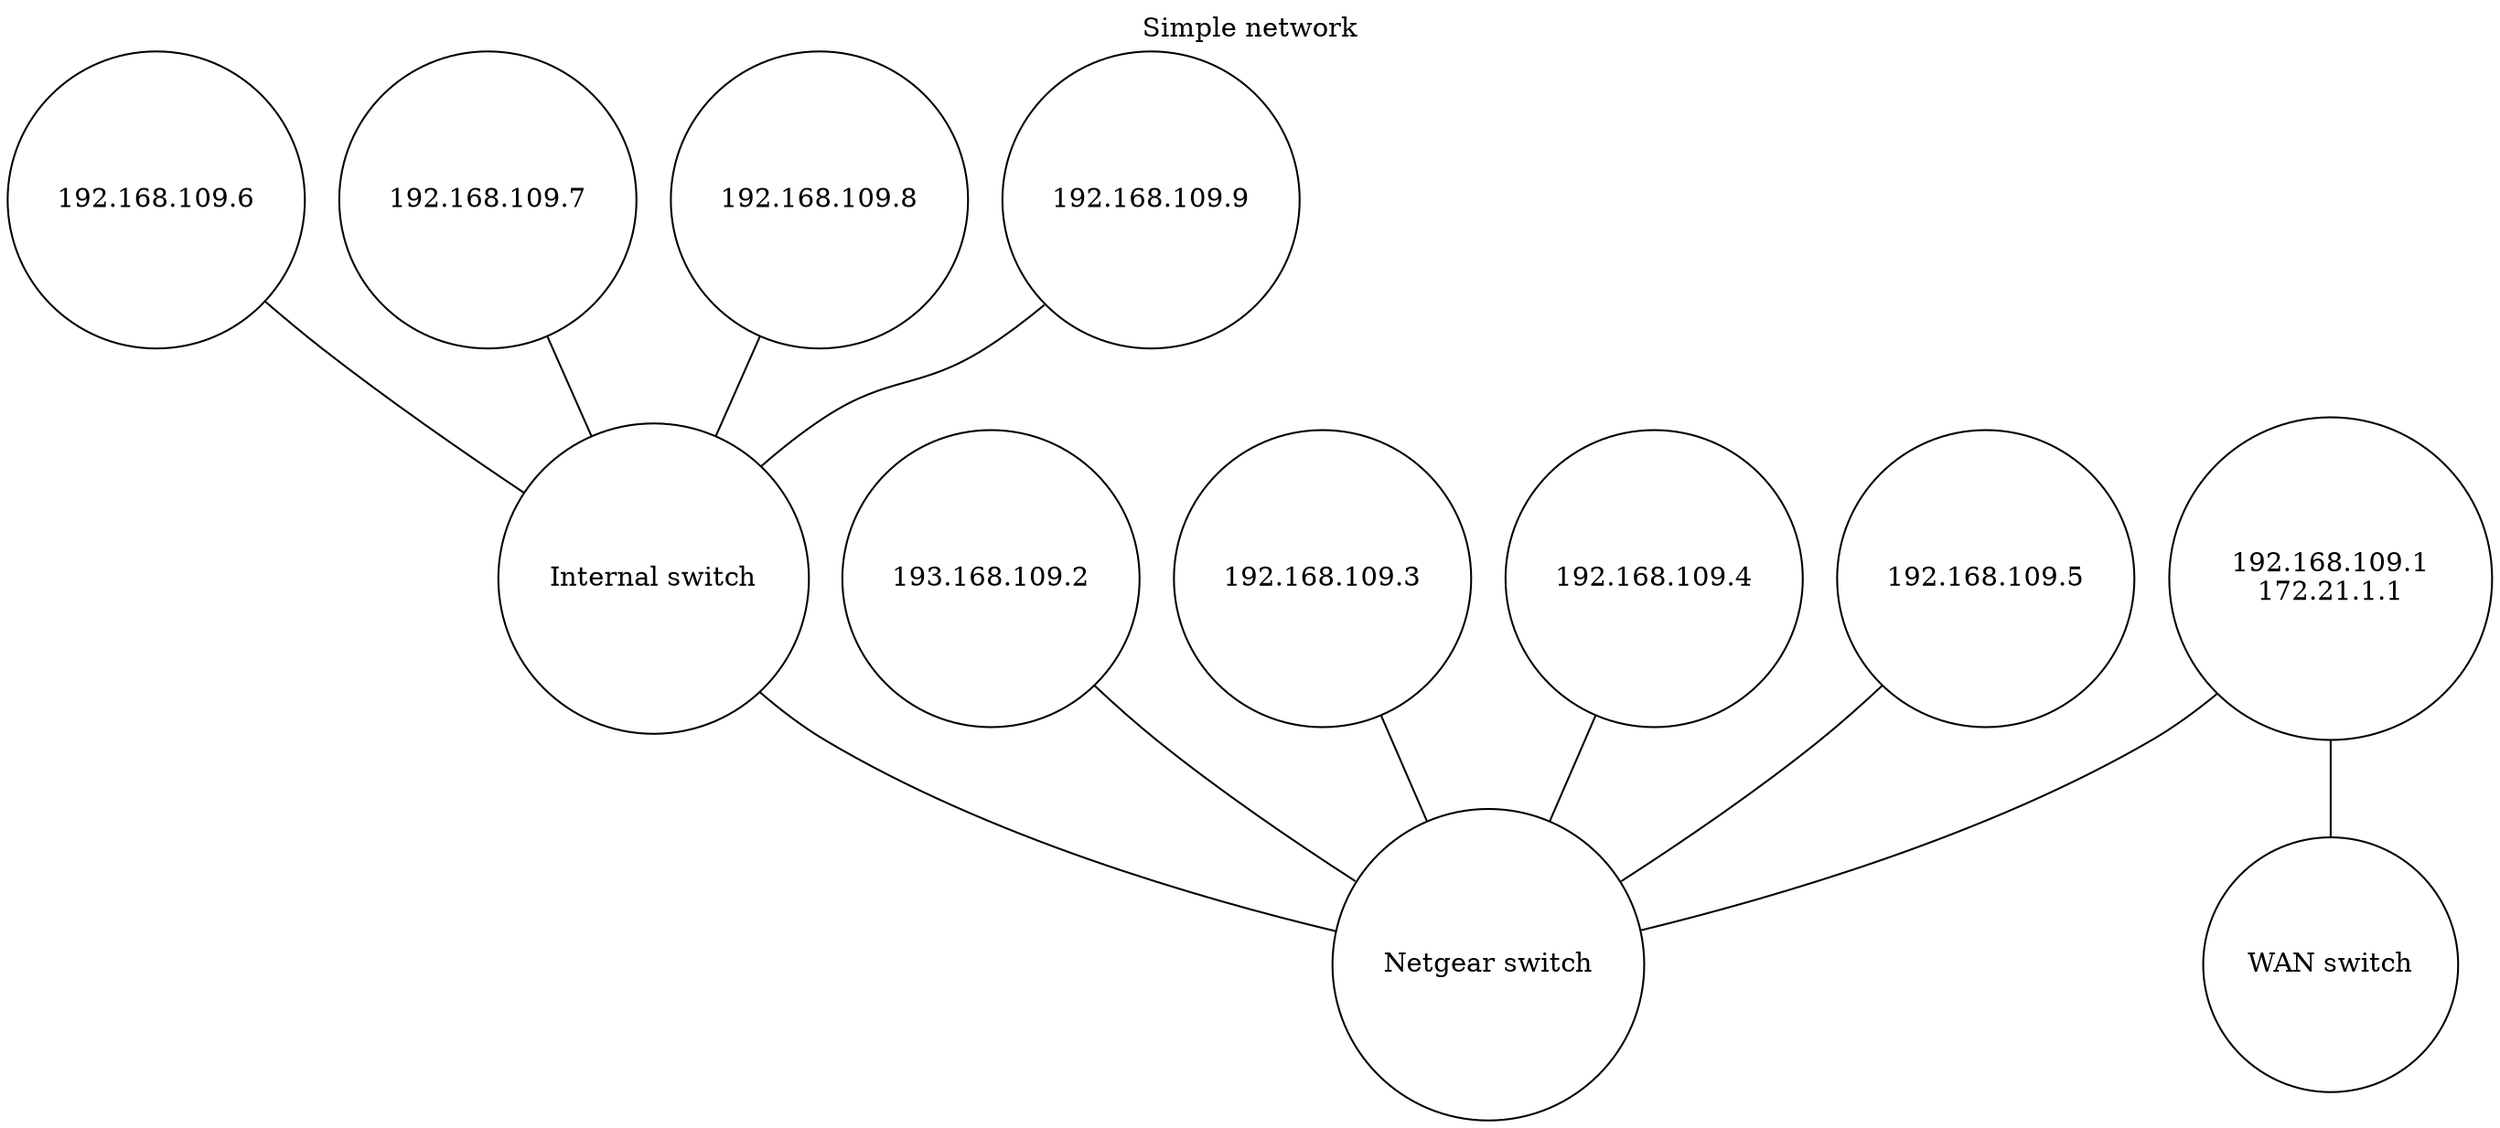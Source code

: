 graph
{
	labelloc="t";
	label="Simple network";

	// Highlighting
	node [style=filled fillcolor=white]
	node [shape=circle]
	s1 [label="Netgear switch"]
	s2 [label="Internal switch"]

	// 
	a [label="192.168.109.1\n172.21.1.1"]
	b [label="193.168.109.2"]
	c [label="192.168.109.3"]
	d [label="192.168.109.4"]
	e [label="192.168.109.5"]

	// 
	w [label="192.168.109.6"]
	x [label="192.168.109.7"]
	y [label="192.168.109.8"]
	z [label="192.168.109.9"]

	w1 [label="WAN switch"]

	// Interconnections

	a -- w1

	a -- s1
	b -- s1
	c -- s1
	d -- s1
	e -- s1

	s2 -- s1

	z -- s2
	y -- s2
	x -- s2
	w -- s2
}

